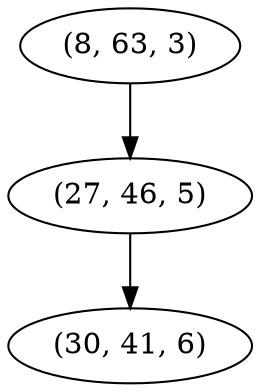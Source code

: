 digraph tree {
    "(8, 63, 3)";
    "(27, 46, 5)";
    "(30, 41, 6)";
    "(8, 63, 3)" -> "(27, 46, 5)";
    "(27, 46, 5)" -> "(30, 41, 6)";
}
